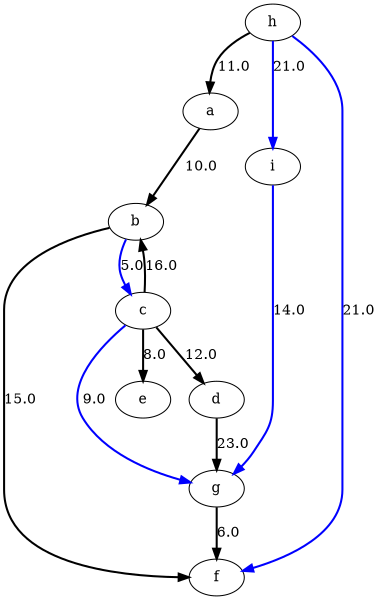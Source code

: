 digraph G {
size ="4,4";
a -> b [style=bold,label="10.0"];
b -> f [style=bold,label="15.0"];
b -> c [style=bold,label="5.0",color=blue];
c -> b [style=bold,label="16.0"];
c -> g [style=bold,label="9.0",color=blue];
c -> e [style=bold,label="8.0"];
c -> d [style=bold,label="12.0"];
d -> g [style=bold,label="23.0"];
g -> f [style=bold,label="6.0"];
h -> a [style=bold,label="11.0"];
h -> f [style=bold,label="21.0",color=blue];
h -> i [style=bold,label="21.0",color=blue];
i -> g [style=bold,label="14.0",color=blue];
}